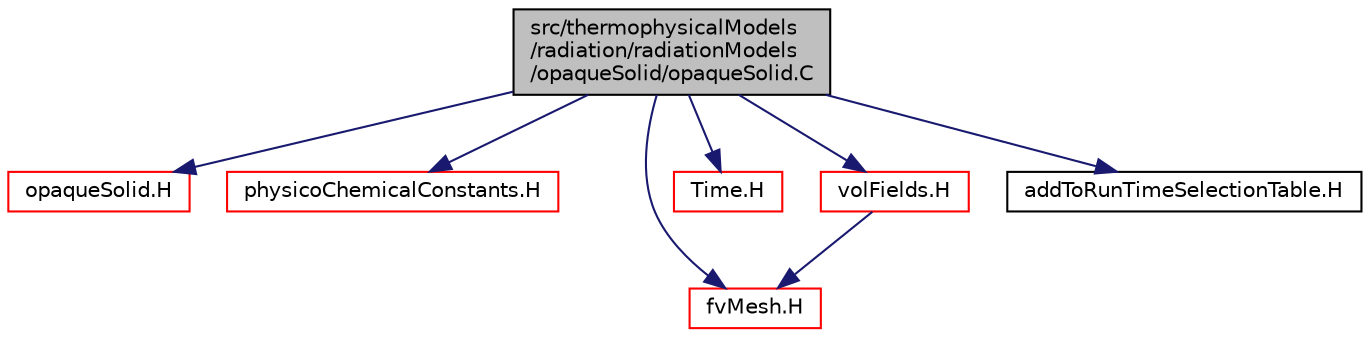 digraph "src/thermophysicalModels/radiation/radiationModels/opaqueSolid/opaqueSolid.C"
{
  bgcolor="transparent";
  edge [fontname="Helvetica",fontsize="10",labelfontname="Helvetica",labelfontsize="10"];
  node [fontname="Helvetica",fontsize="10",shape=record];
  Node0 [label="src/thermophysicalModels\l/radiation/radiationModels\l/opaqueSolid/opaqueSolid.C",height=0.2,width=0.4,color="black", fillcolor="grey75", style="filled", fontcolor="black"];
  Node0 -> Node1 [color="midnightblue",fontsize="10",style="solid",fontname="Helvetica"];
  Node1 [label="opaqueSolid.H",height=0.2,width=0.4,color="red",URL="$a16427.html"];
  Node0 -> Node320 [color="midnightblue",fontsize="10",style="solid",fontname="Helvetica"];
  Node320 [label="physicoChemicalConstants.H",height=0.2,width=0.4,color="red",URL="$a10958.html"];
  Node0 -> Node203 [color="midnightblue",fontsize="10",style="solid",fontname="Helvetica"];
  Node203 [label="fvMesh.H",height=0.2,width=0.4,color="red",URL="$a03719.html"];
  Node0 -> Node321 [color="midnightblue",fontsize="10",style="solid",fontname="Helvetica"];
  Node321 [label="Time.H",height=0.2,width=0.4,color="red",URL="$a10025.html"];
  Node0 -> Node99 [color="midnightblue",fontsize="10",style="solid",fontname="Helvetica"];
  Node99 [label="volFields.H",height=0.2,width=0.4,color="red",URL="$a02912.html"];
  Node99 -> Node203 [color="midnightblue",fontsize="10",style="solid",fontname="Helvetica"];
  Node0 -> Node341 [color="midnightblue",fontsize="10",style="solid",fontname="Helvetica"];
  Node341 [label="addToRunTimeSelectionTable.H",height=0.2,width=0.4,color="black",URL="$a09989.html",tooltip="Macros for easy insertion into run-time selection tables. "];
}
